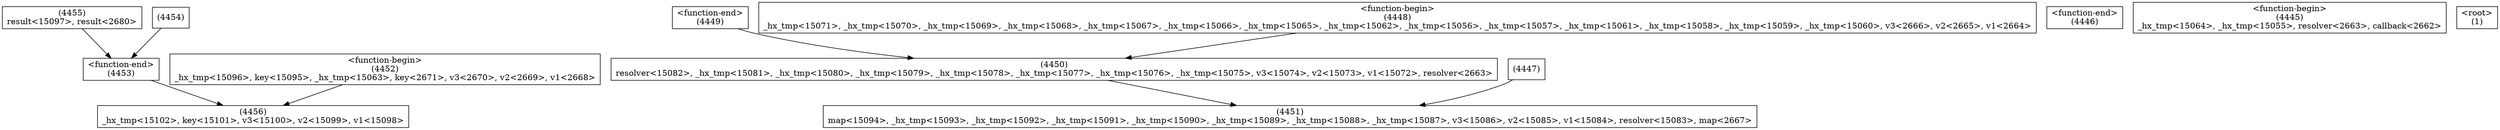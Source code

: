 digraph graphname {
n4456 [shape=box,label="(4456)\n_hx_tmp<15102>, key<15101>, v3<15100>, v2<15099>, v1<15098>"];
n4455 [shape=box,label="(4455)\nresult<15097>, result<2680>"];
n4455 -> n4453;
n4454 [shape=box,label="(4454)"];
n4454 -> n4453;
n4453 [shape=box,label="<function-end>
(4453)"];
n4453 -> n4456;
n4452 [shape=box,label="<function-begin>
(4452)\n_hx_tmp<15096>, key<15095>, _hx_tmp<15063>, key<2671>, v3<2670>, v2<2669>, v1<2668>"];
n4452 -> n4456;
n4451 [shape=box,label="(4451)\nmap<15094>, _hx_tmp<15093>, _hx_tmp<15092>, _hx_tmp<15091>, _hx_tmp<15090>, _hx_tmp<15089>, _hx_tmp<15088>, _hx_tmp<15087>, v3<15086>, v2<15085>, v1<15084>, resolver<15083>, map<2667>"];
n4450 [shape=box,label="(4450)\nresolver<15082>, _hx_tmp<15081>, _hx_tmp<15080>, _hx_tmp<15079>, _hx_tmp<15078>, _hx_tmp<15077>, _hx_tmp<15076>, _hx_tmp<15075>, v3<15074>, v2<15073>, v1<15072>, resolver<2663>"];
n4450 -> n4451;
n4449 [shape=box,label="<function-end>
(4449)"];
n4449 -> n4450;
n4448 [shape=box,label="<function-begin>
(4448)\n_hx_tmp<15071>, _hx_tmp<15070>, _hx_tmp<15069>, _hx_tmp<15068>, _hx_tmp<15067>, _hx_tmp<15066>, _hx_tmp<15065>, _hx_tmp<15062>, _hx_tmp<15056>, _hx_tmp<15057>, _hx_tmp<15061>, _hx_tmp<15058>, _hx_tmp<15059>, _hx_tmp<15060>, v3<2666>, v2<2665>, v1<2664>"];
n4448 -> n4450;
n4447 [shape=box,label="(4447)"];
n4447 -> n4451;
n4446 [shape=box,label="<function-end>
(4446)"];
n4445 [shape=box,label="<function-begin>
(4445)\n_hx_tmp<15064>, _hx_tmp<15055>, resolver<2663>, callback<2662>"];
n1 [shape=box,label="<root>
(1)"];
}

